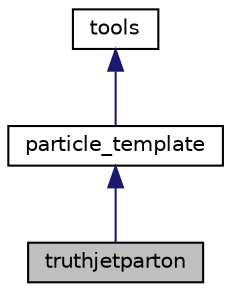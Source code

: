 digraph "truthjetparton"
{
 // INTERACTIVE_SVG=YES
 // LATEX_PDF_SIZE
  edge [fontname="Helvetica",fontsize="10",labelfontname="Helvetica",labelfontsize="10"];
  node [fontname="Helvetica",fontsize="10",shape=record];
  Node1 [label="truthjetparton",height=0.2,width=0.4,color="black", fillcolor="grey75", style="filled", fontcolor="black",tooltip=" "];
  Node2 -> Node1 [dir="back",color="midnightblue",fontsize="10",style="solid",fontname="Helvetica"];
  Node2 [label="particle_template",height=0.2,width=0.4,color="black", fillcolor="white", style="filled",URL="$classparticle__template.html",tooltip=" "];
  Node3 -> Node2 [dir="back",color="midnightblue",fontsize="10",style="solid",fontname="Helvetica"];
  Node3 [label="tools",height=0.2,width=0.4,color="black", fillcolor="white", style="filled",URL="$classtools.html",tooltip="Provides a wide range of utility functions used throughout the framework."];
}
